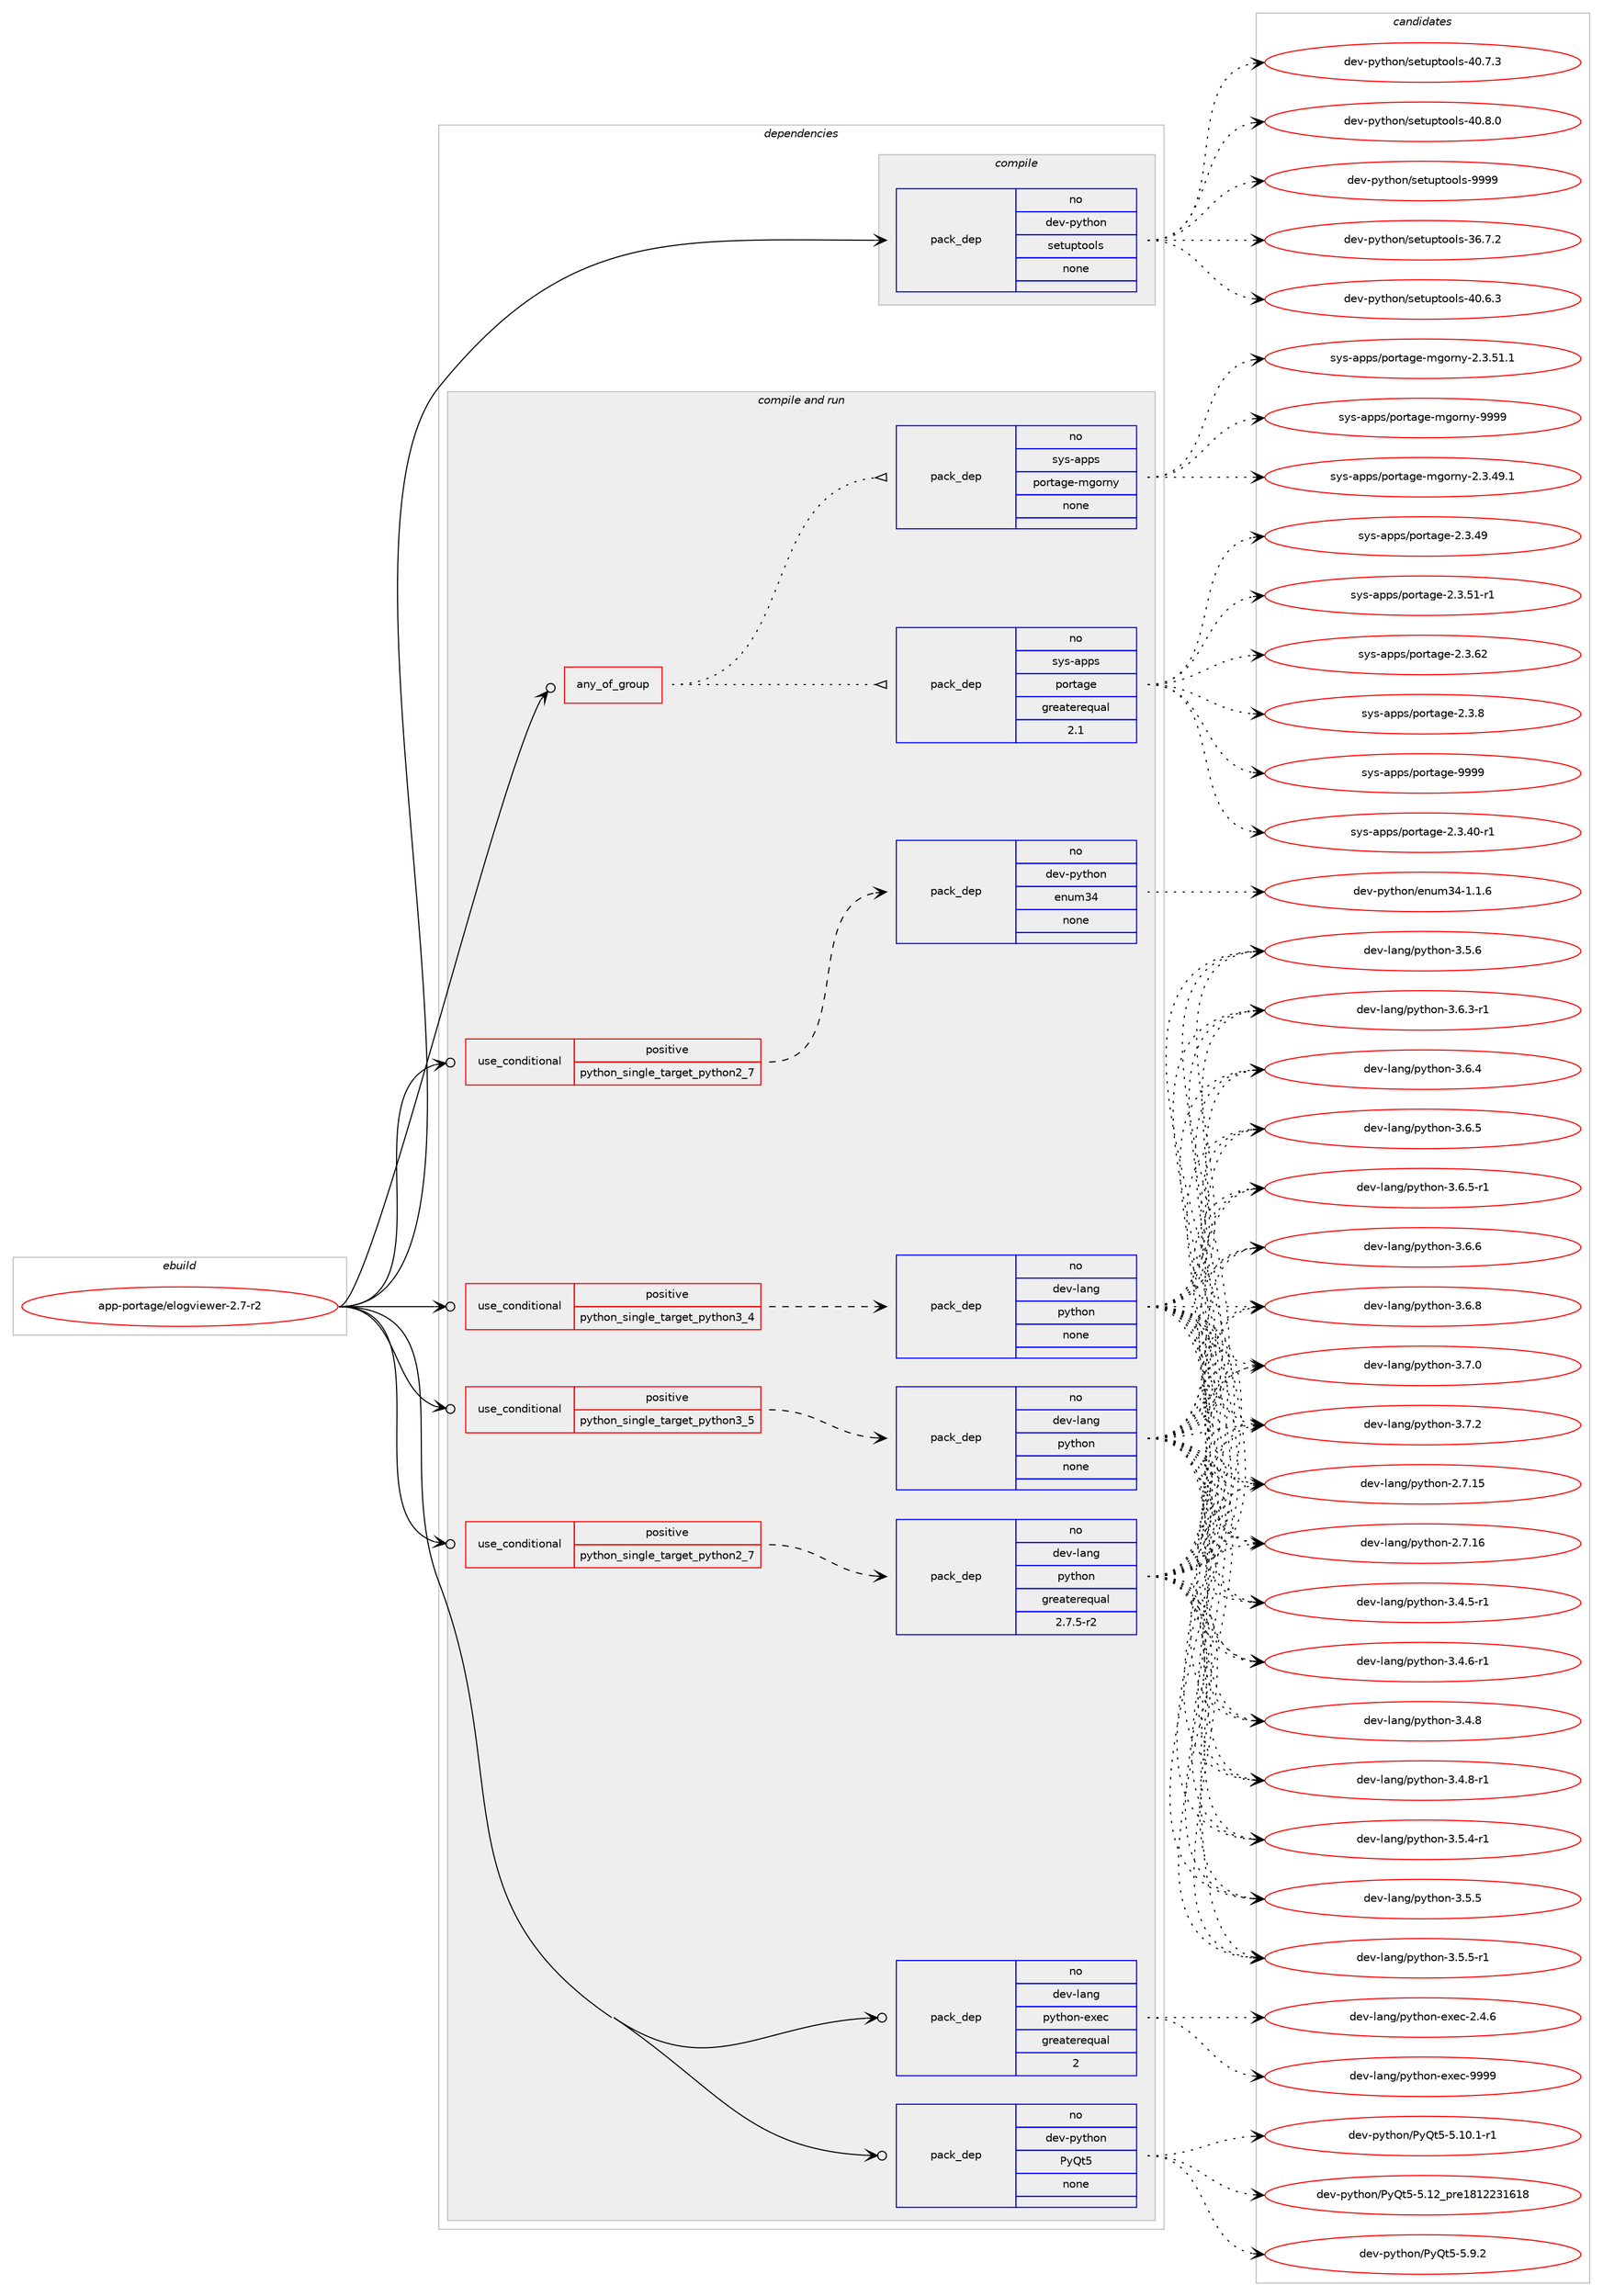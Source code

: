digraph prolog {

# *************
# Graph options
# *************

newrank=true;
concentrate=true;
compound=true;
graph [rankdir=LR,fontname=Helvetica,fontsize=10,ranksep=1.5];#, ranksep=2.5, nodesep=0.2];
edge  [arrowhead=vee];
node  [fontname=Helvetica,fontsize=10];

# **********
# The ebuild
# **********

subgraph cluster_leftcol {
color=gray;
rank=same;
label=<<i>ebuild</i>>;
id [label="app-portage/elogviewer-2.7-r2", color=red, width=4, href="../app-portage/elogviewer-2.7-r2.svg"];
}

# ****************
# The dependencies
# ****************

subgraph cluster_midcol {
color=gray;
label=<<i>dependencies</i>>;
subgraph cluster_compile {
fillcolor="#eeeeee";
style=filled;
label=<<i>compile</i>>;
subgraph pack930297 {
dependency1305301 [label=<<TABLE BORDER="0" CELLBORDER="1" CELLSPACING="0" CELLPADDING="4" WIDTH="220"><TR><TD ROWSPAN="6" CELLPADDING="30">pack_dep</TD></TR><TR><TD WIDTH="110">no</TD></TR><TR><TD>dev-python</TD></TR><TR><TD>setuptools</TD></TR><TR><TD>none</TD></TR><TR><TD></TD></TR></TABLE>>, shape=none, color=blue];
}
id:e -> dependency1305301:w [weight=20,style="solid",arrowhead="vee"];
}
subgraph cluster_compileandrun {
fillcolor="#eeeeee";
style=filled;
label=<<i>compile and run</i>>;
subgraph any19825 {
dependency1305302 [label=<<TABLE BORDER="0" CELLBORDER="1" CELLSPACING="0" CELLPADDING="4"><TR><TD CELLPADDING="10">any_of_group</TD></TR></TABLE>>, shape=none, color=red];subgraph pack930298 {
dependency1305303 [label=<<TABLE BORDER="0" CELLBORDER="1" CELLSPACING="0" CELLPADDING="4" WIDTH="220"><TR><TD ROWSPAN="6" CELLPADDING="30">pack_dep</TD></TR><TR><TD WIDTH="110">no</TD></TR><TR><TD>sys-apps</TD></TR><TR><TD>portage</TD></TR><TR><TD>greaterequal</TD></TR><TR><TD>2.1</TD></TR></TABLE>>, shape=none, color=blue];
}
dependency1305302:e -> dependency1305303:w [weight=20,style="dotted",arrowhead="oinv"];
subgraph pack930299 {
dependency1305304 [label=<<TABLE BORDER="0" CELLBORDER="1" CELLSPACING="0" CELLPADDING="4" WIDTH="220"><TR><TD ROWSPAN="6" CELLPADDING="30">pack_dep</TD></TR><TR><TD WIDTH="110">no</TD></TR><TR><TD>sys-apps</TD></TR><TR><TD>portage-mgorny</TD></TR><TR><TD>none</TD></TR><TR><TD></TD></TR></TABLE>>, shape=none, color=blue];
}
dependency1305302:e -> dependency1305304:w [weight=20,style="dotted",arrowhead="oinv"];
}
id:e -> dependency1305302:w [weight=20,style="solid",arrowhead="odotvee"];
subgraph cond354637 {
dependency1305305 [label=<<TABLE BORDER="0" CELLBORDER="1" CELLSPACING="0" CELLPADDING="4"><TR><TD ROWSPAN="3" CELLPADDING="10">use_conditional</TD></TR><TR><TD>positive</TD></TR><TR><TD>python_single_target_python2_7</TD></TR></TABLE>>, shape=none, color=red];
subgraph pack930300 {
dependency1305306 [label=<<TABLE BORDER="0" CELLBORDER="1" CELLSPACING="0" CELLPADDING="4" WIDTH="220"><TR><TD ROWSPAN="6" CELLPADDING="30">pack_dep</TD></TR><TR><TD WIDTH="110">no</TD></TR><TR><TD>dev-lang</TD></TR><TR><TD>python</TD></TR><TR><TD>greaterequal</TD></TR><TR><TD>2.7.5-r2</TD></TR></TABLE>>, shape=none, color=blue];
}
dependency1305305:e -> dependency1305306:w [weight=20,style="dashed",arrowhead="vee"];
}
id:e -> dependency1305305:w [weight=20,style="solid",arrowhead="odotvee"];
subgraph cond354638 {
dependency1305307 [label=<<TABLE BORDER="0" CELLBORDER="1" CELLSPACING="0" CELLPADDING="4"><TR><TD ROWSPAN="3" CELLPADDING="10">use_conditional</TD></TR><TR><TD>positive</TD></TR><TR><TD>python_single_target_python2_7</TD></TR></TABLE>>, shape=none, color=red];
subgraph pack930301 {
dependency1305308 [label=<<TABLE BORDER="0" CELLBORDER="1" CELLSPACING="0" CELLPADDING="4" WIDTH="220"><TR><TD ROWSPAN="6" CELLPADDING="30">pack_dep</TD></TR><TR><TD WIDTH="110">no</TD></TR><TR><TD>dev-python</TD></TR><TR><TD>enum34</TD></TR><TR><TD>none</TD></TR><TR><TD></TD></TR></TABLE>>, shape=none, color=blue];
}
dependency1305307:e -> dependency1305308:w [weight=20,style="dashed",arrowhead="vee"];
}
id:e -> dependency1305307:w [weight=20,style="solid",arrowhead="odotvee"];
subgraph cond354639 {
dependency1305309 [label=<<TABLE BORDER="0" CELLBORDER="1" CELLSPACING="0" CELLPADDING="4"><TR><TD ROWSPAN="3" CELLPADDING="10">use_conditional</TD></TR><TR><TD>positive</TD></TR><TR><TD>python_single_target_python3_4</TD></TR></TABLE>>, shape=none, color=red];
subgraph pack930302 {
dependency1305310 [label=<<TABLE BORDER="0" CELLBORDER="1" CELLSPACING="0" CELLPADDING="4" WIDTH="220"><TR><TD ROWSPAN="6" CELLPADDING="30">pack_dep</TD></TR><TR><TD WIDTH="110">no</TD></TR><TR><TD>dev-lang</TD></TR><TR><TD>python</TD></TR><TR><TD>none</TD></TR><TR><TD></TD></TR></TABLE>>, shape=none, color=blue];
}
dependency1305309:e -> dependency1305310:w [weight=20,style="dashed",arrowhead="vee"];
}
id:e -> dependency1305309:w [weight=20,style="solid",arrowhead="odotvee"];
subgraph cond354640 {
dependency1305311 [label=<<TABLE BORDER="0" CELLBORDER="1" CELLSPACING="0" CELLPADDING="4"><TR><TD ROWSPAN="3" CELLPADDING="10">use_conditional</TD></TR><TR><TD>positive</TD></TR><TR><TD>python_single_target_python3_5</TD></TR></TABLE>>, shape=none, color=red];
subgraph pack930303 {
dependency1305312 [label=<<TABLE BORDER="0" CELLBORDER="1" CELLSPACING="0" CELLPADDING="4" WIDTH="220"><TR><TD ROWSPAN="6" CELLPADDING="30">pack_dep</TD></TR><TR><TD WIDTH="110">no</TD></TR><TR><TD>dev-lang</TD></TR><TR><TD>python</TD></TR><TR><TD>none</TD></TR><TR><TD></TD></TR></TABLE>>, shape=none, color=blue];
}
dependency1305311:e -> dependency1305312:w [weight=20,style="dashed",arrowhead="vee"];
}
id:e -> dependency1305311:w [weight=20,style="solid",arrowhead="odotvee"];
subgraph pack930304 {
dependency1305313 [label=<<TABLE BORDER="0" CELLBORDER="1" CELLSPACING="0" CELLPADDING="4" WIDTH="220"><TR><TD ROWSPAN="6" CELLPADDING="30">pack_dep</TD></TR><TR><TD WIDTH="110">no</TD></TR><TR><TD>dev-lang</TD></TR><TR><TD>python-exec</TD></TR><TR><TD>greaterequal</TD></TR><TR><TD>2</TD></TR></TABLE>>, shape=none, color=blue];
}
id:e -> dependency1305313:w [weight=20,style="solid",arrowhead="odotvee"];
subgraph pack930305 {
dependency1305314 [label=<<TABLE BORDER="0" CELLBORDER="1" CELLSPACING="0" CELLPADDING="4" WIDTH="220"><TR><TD ROWSPAN="6" CELLPADDING="30">pack_dep</TD></TR><TR><TD WIDTH="110">no</TD></TR><TR><TD>dev-python</TD></TR><TR><TD>PyQt5</TD></TR><TR><TD>none</TD></TR><TR><TD></TD></TR></TABLE>>, shape=none, color=blue];
}
id:e -> dependency1305314:w [weight=20,style="solid",arrowhead="odotvee"];
}
subgraph cluster_run {
fillcolor="#eeeeee";
style=filled;
label=<<i>run</i>>;
}
}

# **************
# The candidates
# **************

subgraph cluster_choices {
rank=same;
color=gray;
label=<<i>candidates</i>>;

subgraph choice930297 {
color=black;
nodesep=1;
choice100101118451121211161041111104711510111611711211611111110811545515446554650 [label="dev-python/setuptools-36.7.2", color=red, width=4,href="../dev-python/setuptools-36.7.2.svg"];
choice100101118451121211161041111104711510111611711211611111110811545524846544651 [label="dev-python/setuptools-40.6.3", color=red, width=4,href="../dev-python/setuptools-40.6.3.svg"];
choice100101118451121211161041111104711510111611711211611111110811545524846554651 [label="dev-python/setuptools-40.7.3", color=red, width=4,href="../dev-python/setuptools-40.7.3.svg"];
choice100101118451121211161041111104711510111611711211611111110811545524846564648 [label="dev-python/setuptools-40.8.0", color=red, width=4,href="../dev-python/setuptools-40.8.0.svg"];
choice10010111845112121116104111110471151011161171121161111111081154557575757 [label="dev-python/setuptools-9999", color=red, width=4,href="../dev-python/setuptools-9999.svg"];
dependency1305301:e -> choice100101118451121211161041111104711510111611711211611111110811545515446554650:w [style=dotted,weight="100"];
dependency1305301:e -> choice100101118451121211161041111104711510111611711211611111110811545524846544651:w [style=dotted,weight="100"];
dependency1305301:e -> choice100101118451121211161041111104711510111611711211611111110811545524846554651:w [style=dotted,weight="100"];
dependency1305301:e -> choice100101118451121211161041111104711510111611711211611111110811545524846564648:w [style=dotted,weight="100"];
dependency1305301:e -> choice10010111845112121116104111110471151011161171121161111111081154557575757:w [style=dotted,weight="100"];
}
subgraph choice930298 {
color=black;
nodesep=1;
choice11512111545971121121154711211111411697103101455046514652484511449 [label="sys-apps/portage-2.3.40-r1", color=red, width=4,href="../sys-apps/portage-2.3.40-r1.svg"];
choice1151211154597112112115471121111141169710310145504651465257 [label="sys-apps/portage-2.3.49", color=red, width=4,href="../sys-apps/portage-2.3.49.svg"];
choice11512111545971121121154711211111411697103101455046514653494511449 [label="sys-apps/portage-2.3.51-r1", color=red, width=4,href="../sys-apps/portage-2.3.51-r1.svg"];
choice1151211154597112112115471121111141169710310145504651465450 [label="sys-apps/portage-2.3.62", color=red, width=4,href="../sys-apps/portage-2.3.62.svg"];
choice11512111545971121121154711211111411697103101455046514656 [label="sys-apps/portage-2.3.8", color=red, width=4,href="../sys-apps/portage-2.3.8.svg"];
choice115121115459711211211547112111114116971031014557575757 [label="sys-apps/portage-9999", color=red, width=4,href="../sys-apps/portage-9999.svg"];
dependency1305303:e -> choice11512111545971121121154711211111411697103101455046514652484511449:w [style=dotted,weight="100"];
dependency1305303:e -> choice1151211154597112112115471121111141169710310145504651465257:w [style=dotted,weight="100"];
dependency1305303:e -> choice11512111545971121121154711211111411697103101455046514653494511449:w [style=dotted,weight="100"];
dependency1305303:e -> choice1151211154597112112115471121111141169710310145504651465450:w [style=dotted,weight="100"];
dependency1305303:e -> choice11512111545971121121154711211111411697103101455046514656:w [style=dotted,weight="100"];
dependency1305303:e -> choice115121115459711211211547112111114116971031014557575757:w [style=dotted,weight="100"];
}
subgraph choice930299 {
color=black;
nodesep=1;
choice1151211154597112112115471121111141169710310145109103111114110121455046514652574649 [label="sys-apps/portage-mgorny-2.3.49.1", color=red, width=4,href="../sys-apps/portage-mgorny-2.3.49.1.svg"];
choice1151211154597112112115471121111141169710310145109103111114110121455046514653494649 [label="sys-apps/portage-mgorny-2.3.51.1", color=red, width=4,href="../sys-apps/portage-mgorny-2.3.51.1.svg"];
choice11512111545971121121154711211111411697103101451091031111141101214557575757 [label="sys-apps/portage-mgorny-9999", color=red, width=4,href="../sys-apps/portage-mgorny-9999.svg"];
dependency1305304:e -> choice1151211154597112112115471121111141169710310145109103111114110121455046514652574649:w [style=dotted,weight="100"];
dependency1305304:e -> choice1151211154597112112115471121111141169710310145109103111114110121455046514653494649:w [style=dotted,weight="100"];
dependency1305304:e -> choice11512111545971121121154711211111411697103101451091031111141101214557575757:w [style=dotted,weight="100"];
}
subgraph choice930300 {
color=black;
nodesep=1;
choice10010111845108971101034711212111610411111045504655464953 [label="dev-lang/python-2.7.15", color=red, width=4,href="../dev-lang/python-2.7.15.svg"];
choice10010111845108971101034711212111610411111045504655464954 [label="dev-lang/python-2.7.16", color=red, width=4,href="../dev-lang/python-2.7.16.svg"];
choice1001011184510897110103471121211161041111104551465246534511449 [label="dev-lang/python-3.4.5-r1", color=red, width=4,href="../dev-lang/python-3.4.5-r1.svg"];
choice1001011184510897110103471121211161041111104551465246544511449 [label="dev-lang/python-3.4.6-r1", color=red, width=4,href="../dev-lang/python-3.4.6-r1.svg"];
choice100101118451089711010347112121116104111110455146524656 [label="dev-lang/python-3.4.8", color=red, width=4,href="../dev-lang/python-3.4.8.svg"];
choice1001011184510897110103471121211161041111104551465246564511449 [label="dev-lang/python-3.4.8-r1", color=red, width=4,href="../dev-lang/python-3.4.8-r1.svg"];
choice1001011184510897110103471121211161041111104551465346524511449 [label="dev-lang/python-3.5.4-r1", color=red, width=4,href="../dev-lang/python-3.5.4-r1.svg"];
choice100101118451089711010347112121116104111110455146534653 [label="dev-lang/python-3.5.5", color=red, width=4,href="../dev-lang/python-3.5.5.svg"];
choice1001011184510897110103471121211161041111104551465346534511449 [label="dev-lang/python-3.5.5-r1", color=red, width=4,href="../dev-lang/python-3.5.5-r1.svg"];
choice100101118451089711010347112121116104111110455146534654 [label="dev-lang/python-3.5.6", color=red, width=4,href="../dev-lang/python-3.5.6.svg"];
choice1001011184510897110103471121211161041111104551465446514511449 [label="dev-lang/python-3.6.3-r1", color=red, width=4,href="../dev-lang/python-3.6.3-r1.svg"];
choice100101118451089711010347112121116104111110455146544652 [label="dev-lang/python-3.6.4", color=red, width=4,href="../dev-lang/python-3.6.4.svg"];
choice100101118451089711010347112121116104111110455146544653 [label="dev-lang/python-3.6.5", color=red, width=4,href="../dev-lang/python-3.6.5.svg"];
choice1001011184510897110103471121211161041111104551465446534511449 [label="dev-lang/python-3.6.5-r1", color=red, width=4,href="../dev-lang/python-3.6.5-r1.svg"];
choice100101118451089711010347112121116104111110455146544654 [label="dev-lang/python-3.6.6", color=red, width=4,href="../dev-lang/python-3.6.6.svg"];
choice100101118451089711010347112121116104111110455146544656 [label="dev-lang/python-3.6.8", color=red, width=4,href="../dev-lang/python-3.6.8.svg"];
choice100101118451089711010347112121116104111110455146554648 [label="dev-lang/python-3.7.0", color=red, width=4,href="../dev-lang/python-3.7.0.svg"];
choice100101118451089711010347112121116104111110455146554650 [label="dev-lang/python-3.7.2", color=red, width=4,href="../dev-lang/python-3.7.2.svg"];
dependency1305306:e -> choice10010111845108971101034711212111610411111045504655464953:w [style=dotted,weight="100"];
dependency1305306:e -> choice10010111845108971101034711212111610411111045504655464954:w [style=dotted,weight="100"];
dependency1305306:e -> choice1001011184510897110103471121211161041111104551465246534511449:w [style=dotted,weight="100"];
dependency1305306:e -> choice1001011184510897110103471121211161041111104551465246544511449:w [style=dotted,weight="100"];
dependency1305306:e -> choice100101118451089711010347112121116104111110455146524656:w [style=dotted,weight="100"];
dependency1305306:e -> choice1001011184510897110103471121211161041111104551465246564511449:w [style=dotted,weight="100"];
dependency1305306:e -> choice1001011184510897110103471121211161041111104551465346524511449:w [style=dotted,weight="100"];
dependency1305306:e -> choice100101118451089711010347112121116104111110455146534653:w [style=dotted,weight="100"];
dependency1305306:e -> choice1001011184510897110103471121211161041111104551465346534511449:w [style=dotted,weight="100"];
dependency1305306:e -> choice100101118451089711010347112121116104111110455146534654:w [style=dotted,weight="100"];
dependency1305306:e -> choice1001011184510897110103471121211161041111104551465446514511449:w [style=dotted,weight="100"];
dependency1305306:e -> choice100101118451089711010347112121116104111110455146544652:w [style=dotted,weight="100"];
dependency1305306:e -> choice100101118451089711010347112121116104111110455146544653:w [style=dotted,weight="100"];
dependency1305306:e -> choice1001011184510897110103471121211161041111104551465446534511449:w [style=dotted,weight="100"];
dependency1305306:e -> choice100101118451089711010347112121116104111110455146544654:w [style=dotted,weight="100"];
dependency1305306:e -> choice100101118451089711010347112121116104111110455146544656:w [style=dotted,weight="100"];
dependency1305306:e -> choice100101118451089711010347112121116104111110455146554648:w [style=dotted,weight="100"];
dependency1305306:e -> choice100101118451089711010347112121116104111110455146554650:w [style=dotted,weight="100"];
}
subgraph choice930301 {
color=black;
nodesep=1;
choice10010111845112121116104111110471011101171095152454946494654 [label="dev-python/enum34-1.1.6", color=red, width=4,href="../dev-python/enum34-1.1.6.svg"];
dependency1305308:e -> choice10010111845112121116104111110471011101171095152454946494654:w [style=dotted,weight="100"];
}
subgraph choice930302 {
color=black;
nodesep=1;
choice10010111845108971101034711212111610411111045504655464953 [label="dev-lang/python-2.7.15", color=red, width=4,href="../dev-lang/python-2.7.15.svg"];
choice10010111845108971101034711212111610411111045504655464954 [label="dev-lang/python-2.7.16", color=red, width=4,href="../dev-lang/python-2.7.16.svg"];
choice1001011184510897110103471121211161041111104551465246534511449 [label="dev-lang/python-3.4.5-r1", color=red, width=4,href="../dev-lang/python-3.4.5-r1.svg"];
choice1001011184510897110103471121211161041111104551465246544511449 [label="dev-lang/python-3.4.6-r1", color=red, width=4,href="../dev-lang/python-3.4.6-r1.svg"];
choice100101118451089711010347112121116104111110455146524656 [label="dev-lang/python-3.4.8", color=red, width=4,href="../dev-lang/python-3.4.8.svg"];
choice1001011184510897110103471121211161041111104551465246564511449 [label="dev-lang/python-3.4.8-r1", color=red, width=4,href="../dev-lang/python-3.4.8-r1.svg"];
choice1001011184510897110103471121211161041111104551465346524511449 [label="dev-lang/python-3.5.4-r1", color=red, width=4,href="../dev-lang/python-3.5.4-r1.svg"];
choice100101118451089711010347112121116104111110455146534653 [label="dev-lang/python-3.5.5", color=red, width=4,href="../dev-lang/python-3.5.5.svg"];
choice1001011184510897110103471121211161041111104551465346534511449 [label="dev-lang/python-3.5.5-r1", color=red, width=4,href="../dev-lang/python-3.5.5-r1.svg"];
choice100101118451089711010347112121116104111110455146534654 [label="dev-lang/python-3.5.6", color=red, width=4,href="../dev-lang/python-3.5.6.svg"];
choice1001011184510897110103471121211161041111104551465446514511449 [label="dev-lang/python-3.6.3-r1", color=red, width=4,href="../dev-lang/python-3.6.3-r1.svg"];
choice100101118451089711010347112121116104111110455146544652 [label="dev-lang/python-3.6.4", color=red, width=4,href="../dev-lang/python-3.6.4.svg"];
choice100101118451089711010347112121116104111110455146544653 [label="dev-lang/python-3.6.5", color=red, width=4,href="../dev-lang/python-3.6.5.svg"];
choice1001011184510897110103471121211161041111104551465446534511449 [label="dev-lang/python-3.6.5-r1", color=red, width=4,href="../dev-lang/python-3.6.5-r1.svg"];
choice100101118451089711010347112121116104111110455146544654 [label="dev-lang/python-3.6.6", color=red, width=4,href="../dev-lang/python-3.6.6.svg"];
choice100101118451089711010347112121116104111110455146544656 [label="dev-lang/python-3.6.8", color=red, width=4,href="../dev-lang/python-3.6.8.svg"];
choice100101118451089711010347112121116104111110455146554648 [label="dev-lang/python-3.7.0", color=red, width=4,href="../dev-lang/python-3.7.0.svg"];
choice100101118451089711010347112121116104111110455146554650 [label="dev-lang/python-3.7.2", color=red, width=4,href="../dev-lang/python-3.7.2.svg"];
dependency1305310:e -> choice10010111845108971101034711212111610411111045504655464953:w [style=dotted,weight="100"];
dependency1305310:e -> choice10010111845108971101034711212111610411111045504655464954:w [style=dotted,weight="100"];
dependency1305310:e -> choice1001011184510897110103471121211161041111104551465246534511449:w [style=dotted,weight="100"];
dependency1305310:e -> choice1001011184510897110103471121211161041111104551465246544511449:w [style=dotted,weight="100"];
dependency1305310:e -> choice100101118451089711010347112121116104111110455146524656:w [style=dotted,weight="100"];
dependency1305310:e -> choice1001011184510897110103471121211161041111104551465246564511449:w [style=dotted,weight="100"];
dependency1305310:e -> choice1001011184510897110103471121211161041111104551465346524511449:w [style=dotted,weight="100"];
dependency1305310:e -> choice100101118451089711010347112121116104111110455146534653:w [style=dotted,weight="100"];
dependency1305310:e -> choice1001011184510897110103471121211161041111104551465346534511449:w [style=dotted,weight="100"];
dependency1305310:e -> choice100101118451089711010347112121116104111110455146534654:w [style=dotted,weight="100"];
dependency1305310:e -> choice1001011184510897110103471121211161041111104551465446514511449:w [style=dotted,weight="100"];
dependency1305310:e -> choice100101118451089711010347112121116104111110455146544652:w [style=dotted,weight="100"];
dependency1305310:e -> choice100101118451089711010347112121116104111110455146544653:w [style=dotted,weight="100"];
dependency1305310:e -> choice1001011184510897110103471121211161041111104551465446534511449:w [style=dotted,weight="100"];
dependency1305310:e -> choice100101118451089711010347112121116104111110455146544654:w [style=dotted,weight="100"];
dependency1305310:e -> choice100101118451089711010347112121116104111110455146544656:w [style=dotted,weight="100"];
dependency1305310:e -> choice100101118451089711010347112121116104111110455146554648:w [style=dotted,weight="100"];
dependency1305310:e -> choice100101118451089711010347112121116104111110455146554650:w [style=dotted,weight="100"];
}
subgraph choice930303 {
color=black;
nodesep=1;
choice10010111845108971101034711212111610411111045504655464953 [label="dev-lang/python-2.7.15", color=red, width=4,href="../dev-lang/python-2.7.15.svg"];
choice10010111845108971101034711212111610411111045504655464954 [label="dev-lang/python-2.7.16", color=red, width=4,href="../dev-lang/python-2.7.16.svg"];
choice1001011184510897110103471121211161041111104551465246534511449 [label="dev-lang/python-3.4.5-r1", color=red, width=4,href="../dev-lang/python-3.4.5-r1.svg"];
choice1001011184510897110103471121211161041111104551465246544511449 [label="dev-lang/python-3.4.6-r1", color=red, width=4,href="../dev-lang/python-3.4.6-r1.svg"];
choice100101118451089711010347112121116104111110455146524656 [label="dev-lang/python-3.4.8", color=red, width=4,href="../dev-lang/python-3.4.8.svg"];
choice1001011184510897110103471121211161041111104551465246564511449 [label="dev-lang/python-3.4.8-r1", color=red, width=4,href="../dev-lang/python-3.4.8-r1.svg"];
choice1001011184510897110103471121211161041111104551465346524511449 [label="dev-lang/python-3.5.4-r1", color=red, width=4,href="../dev-lang/python-3.5.4-r1.svg"];
choice100101118451089711010347112121116104111110455146534653 [label="dev-lang/python-3.5.5", color=red, width=4,href="../dev-lang/python-3.5.5.svg"];
choice1001011184510897110103471121211161041111104551465346534511449 [label="dev-lang/python-3.5.5-r1", color=red, width=4,href="../dev-lang/python-3.5.5-r1.svg"];
choice100101118451089711010347112121116104111110455146534654 [label="dev-lang/python-3.5.6", color=red, width=4,href="../dev-lang/python-3.5.6.svg"];
choice1001011184510897110103471121211161041111104551465446514511449 [label="dev-lang/python-3.6.3-r1", color=red, width=4,href="../dev-lang/python-3.6.3-r1.svg"];
choice100101118451089711010347112121116104111110455146544652 [label="dev-lang/python-3.6.4", color=red, width=4,href="../dev-lang/python-3.6.4.svg"];
choice100101118451089711010347112121116104111110455146544653 [label="dev-lang/python-3.6.5", color=red, width=4,href="../dev-lang/python-3.6.5.svg"];
choice1001011184510897110103471121211161041111104551465446534511449 [label="dev-lang/python-3.6.5-r1", color=red, width=4,href="../dev-lang/python-3.6.5-r1.svg"];
choice100101118451089711010347112121116104111110455146544654 [label="dev-lang/python-3.6.6", color=red, width=4,href="../dev-lang/python-3.6.6.svg"];
choice100101118451089711010347112121116104111110455146544656 [label="dev-lang/python-3.6.8", color=red, width=4,href="../dev-lang/python-3.6.8.svg"];
choice100101118451089711010347112121116104111110455146554648 [label="dev-lang/python-3.7.0", color=red, width=4,href="../dev-lang/python-3.7.0.svg"];
choice100101118451089711010347112121116104111110455146554650 [label="dev-lang/python-3.7.2", color=red, width=4,href="../dev-lang/python-3.7.2.svg"];
dependency1305312:e -> choice10010111845108971101034711212111610411111045504655464953:w [style=dotted,weight="100"];
dependency1305312:e -> choice10010111845108971101034711212111610411111045504655464954:w [style=dotted,weight="100"];
dependency1305312:e -> choice1001011184510897110103471121211161041111104551465246534511449:w [style=dotted,weight="100"];
dependency1305312:e -> choice1001011184510897110103471121211161041111104551465246544511449:w [style=dotted,weight="100"];
dependency1305312:e -> choice100101118451089711010347112121116104111110455146524656:w [style=dotted,weight="100"];
dependency1305312:e -> choice1001011184510897110103471121211161041111104551465246564511449:w [style=dotted,weight="100"];
dependency1305312:e -> choice1001011184510897110103471121211161041111104551465346524511449:w [style=dotted,weight="100"];
dependency1305312:e -> choice100101118451089711010347112121116104111110455146534653:w [style=dotted,weight="100"];
dependency1305312:e -> choice1001011184510897110103471121211161041111104551465346534511449:w [style=dotted,weight="100"];
dependency1305312:e -> choice100101118451089711010347112121116104111110455146534654:w [style=dotted,weight="100"];
dependency1305312:e -> choice1001011184510897110103471121211161041111104551465446514511449:w [style=dotted,weight="100"];
dependency1305312:e -> choice100101118451089711010347112121116104111110455146544652:w [style=dotted,weight="100"];
dependency1305312:e -> choice100101118451089711010347112121116104111110455146544653:w [style=dotted,weight="100"];
dependency1305312:e -> choice1001011184510897110103471121211161041111104551465446534511449:w [style=dotted,weight="100"];
dependency1305312:e -> choice100101118451089711010347112121116104111110455146544654:w [style=dotted,weight="100"];
dependency1305312:e -> choice100101118451089711010347112121116104111110455146544656:w [style=dotted,weight="100"];
dependency1305312:e -> choice100101118451089711010347112121116104111110455146554648:w [style=dotted,weight="100"];
dependency1305312:e -> choice100101118451089711010347112121116104111110455146554650:w [style=dotted,weight="100"];
}
subgraph choice930304 {
color=black;
nodesep=1;
choice1001011184510897110103471121211161041111104510112010199455046524654 [label="dev-lang/python-exec-2.4.6", color=red, width=4,href="../dev-lang/python-exec-2.4.6.svg"];
choice10010111845108971101034711212111610411111045101120101994557575757 [label="dev-lang/python-exec-9999", color=red, width=4,href="../dev-lang/python-exec-9999.svg"];
dependency1305313:e -> choice1001011184510897110103471121211161041111104510112010199455046524654:w [style=dotted,weight="100"];
dependency1305313:e -> choice10010111845108971101034711212111610411111045101120101994557575757:w [style=dotted,weight="100"];
}
subgraph choice930305 {
color=black;
nodesep=1;
choice1001011184511212111610411111047801218111653455346494846494511449 [label="dev-python/PyQt5-5.10.1-r1", color=red, width=4,href="../dev-python/PyQt5-5.10.1-r1.svg"];
choice100101118451121211161041111104780121811165345534649509511211410149564950505149544956 [label="dev-python/PyQt5-5.12_pre1812231618", color=red, width=4,href="../dev-python/PyQt5-5.12_pre1812231618.svg"];
choice1001011184511212111610411111047801218111653455346574650 [label="dev-python/PyQt5-5.9.2", color=red, width=4,href="../dev-python/PyQt5-5.9.2.svg"];
dependency1305314:e -> choice1001011184511212111610411111047801218111653455346494846494511449:w [style=dotted,weight="100"];
dependency1305314:e -> choice100101118451121211161041111104780121811165345534649509511211410149564950505149544956:w [style=dotted,weight="100"];
dependency1305314:e -> choice1001011184511212111610411111047801218111653455346574650:w [style=dotted,weight="100"];
}
}

}

